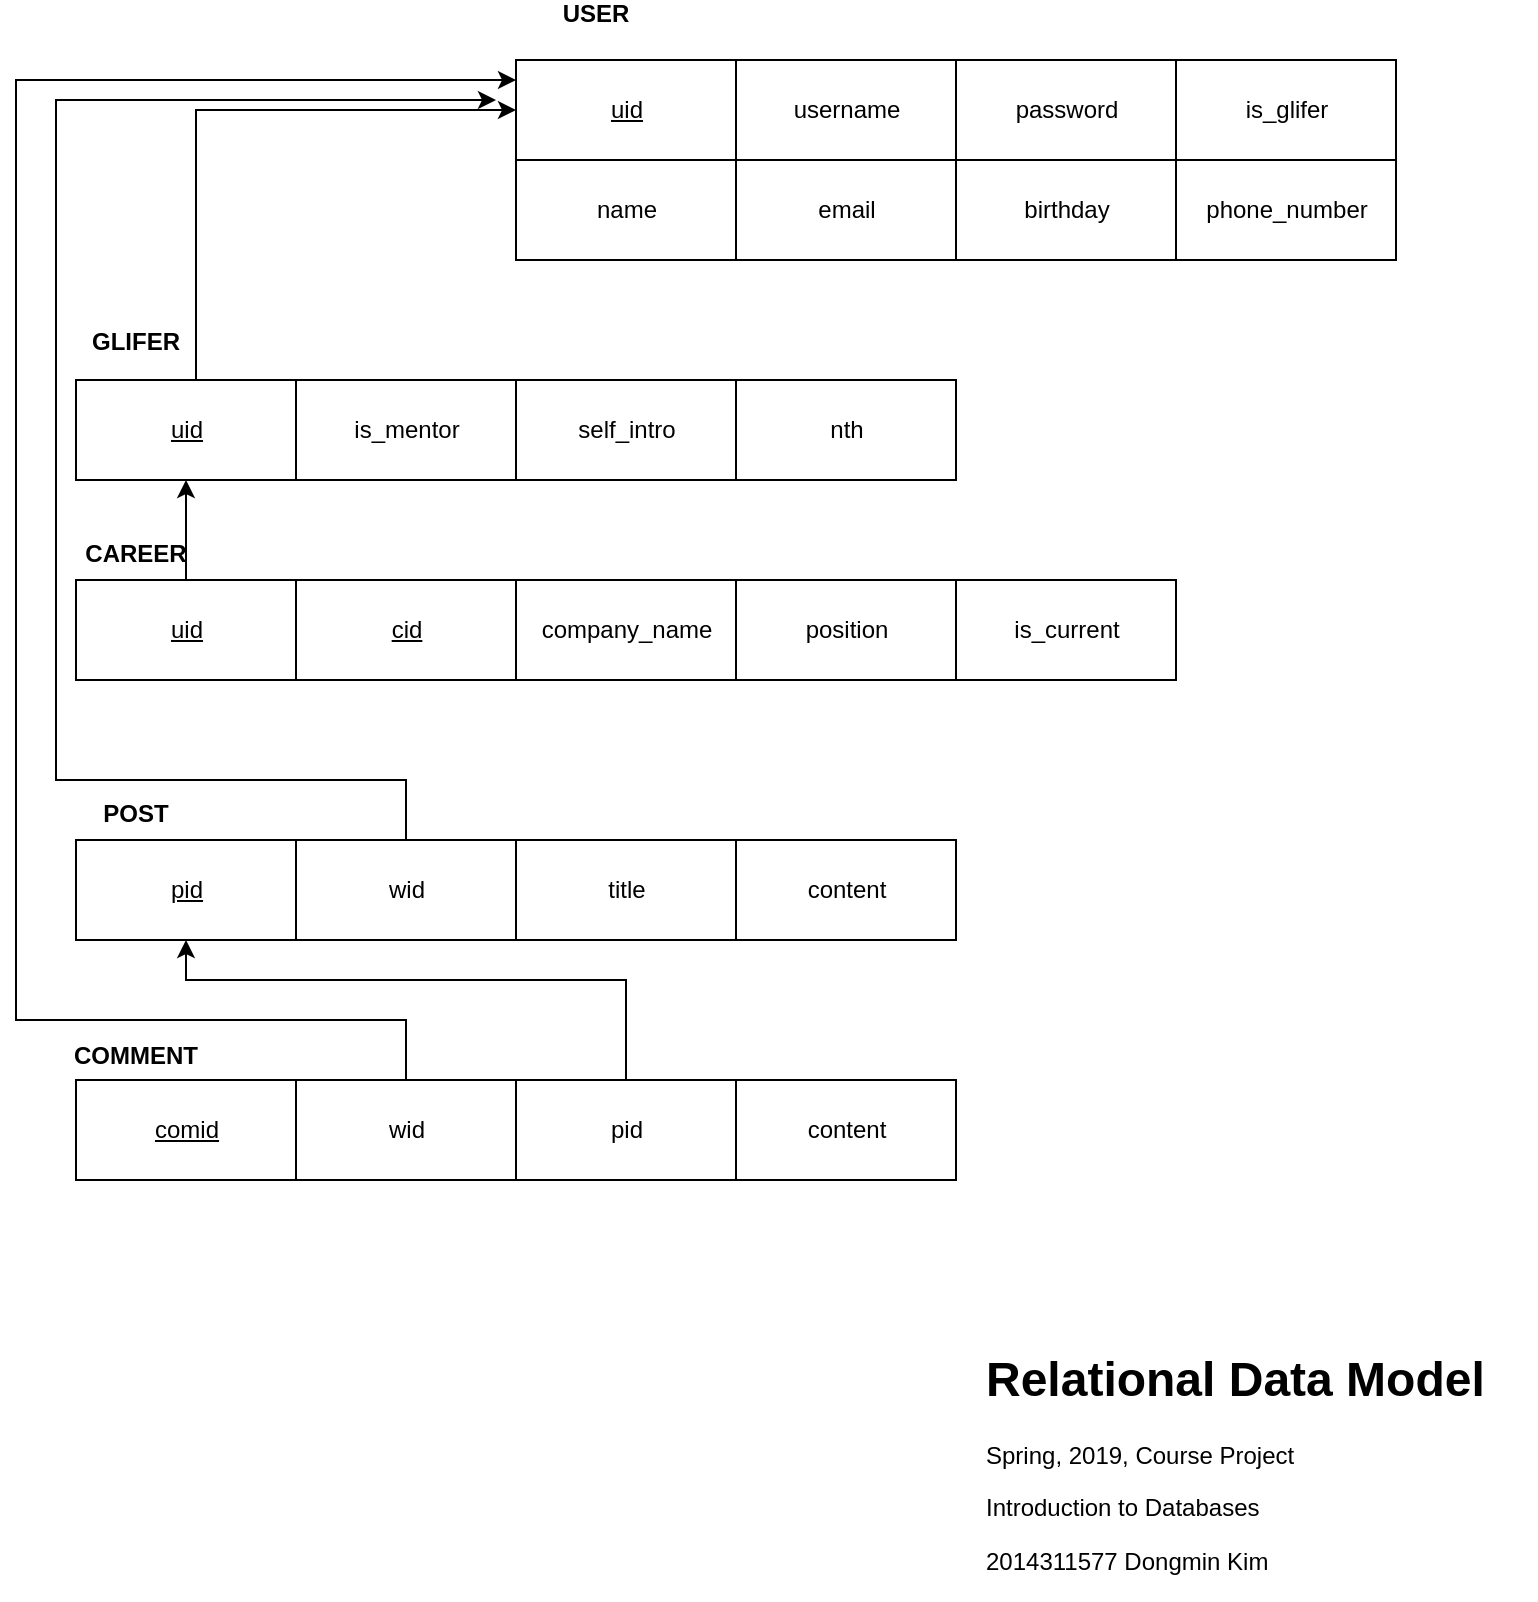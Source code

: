 <mxfile version="10.6.7" type="device"><diagram id="QeRxrQEncEOlTC4H-6NO" name="Page-1"><mxGraphModel dx="1010" dy="533" grid="1" gridSize="10" guides="1" tooltips="1" connect="1" arrows="1" fold="1" page="1" pageScale="1" pageWidth="827" pageHeight="1169" math="0" shadow="0"><root><mxCell id="0"/><mxCell id="1" parent="0"/><mxCell id="JzA5U4tDMcQJLw7-40mt-15" value="&lt;u&gt;uid&lt;/u&gt;" style="html=1;" parent="1" vertex="1"><mxGeometry x="280" y="120" width="110" height="50" as="geometry"/></mxCell><mxCell id="JzA5U4tDMcQJLw7-40mt-16" value="USER&#10;" style="text;align=center;fontStyle=1;verticalAlign=middle;spacingLeft=3;spacingRight=3;strokeColor=none;rotatable=0;points=[[0,0.5],[1,0.5]];portConstraint=eastwest;" parent="1" vertex="1"><mxGeometry x="280" y="90" width="80" height="26" as="geometry"/></mxCell><mxCell id="JzA5U4tDMcQJLw7-40mt-17" value="username" style="html=1;" parent="1" vertex="1"><mxGeometry x="390" y="120" width="110" height="50" as="geometry"/></mxCell><mxCell id="JzA5U4tDMcQJLw7-40mt-19" value="email" style="html=1;" parent="1" vertex="1"><mxGeometry x="390" y="170" width="110" height="50" as="geometry"/></mxCell><mxCell id="JzA5U4tDMcQJLw7-40mt-20" value="password" style="html=1;" parent="1" vertex="1"><mxGeometry x="500" y="120" width="110" height="50" as="geometry"/></mxCell><mxCell id="JzA5U4tDMcQJLw7-40mt-22" value="GLIFER&#10;" style="text;align=center;fontStyle=1;verticalAlign=middle;spacingLeft=3;spacingRight=3;strokeColor=none;rotatable=0;points=[[0,0.5],[1,0.5]];portConstraint=eastwest;" parent="1" vertex="1"><mxGeometry x="50" y="254" width="80" height="26" as="geometry"/></mxCell><mxCell id="XviwCqWsKKpwXN3XU9TA-11" value="" style="edgeStyle=orthogonalEdgeStyle;rounded=0;orthogonalLoop=1;jettySize=auto;html=1;entryX=0;entryY=0.5;entryDx=0;entryDy=0;" parent="1" source="JzA5U4tDMcQJLw7-40mt-23" target="JzA5U4tDMcQJLw7-40mt-15" edge="1"><mxGeometry relative="1" as="geometry"><Array as="points"><mxPoint x="120" y="145"/></Array></mxGeometry></mxCell><mxCell id="JzA5U4tDMcQJLw7-40mt-23" value="&lt;u&gt;uid&lt;/u&gt;" style="html=1;" parent="1" vertex="1"><mxGeometry x="60" y="280" width="110" height="50" as="geometry"/></mxCell><mxCell id="JzA5U4tDMcQJLw7-40mt-25" value="is_glifer" style="html=1;" parent="1" vertex="1"><mxGeometry x="610" y="120" width="110" height="50" as="geometry"/></mxCell><mxCell id="JzA5U4tDMcQJLw7-40mt-26" value="birthday" style="html=1;" parent="1" vertex="1"><mxGeometry x="500" y="170" width="110" height="50" as="geometry"/></mxCell><mxCell id="JzA5U4tDMcQJLw7-40mt-27" value="phone_number" style="html=1;" parent="1" vertex="1"><mxGeometry x="610" y="170" width="110" height="50" as="geometry"/></mxCell><mxCell id="JzA5U4tDMcQJLw7-40mt-28" value="is_mentor" style="html=1;" parent="1" vertex="1"><mxGeometry x="170" y="280" width="110" height="50" as="geometry"/></mxCell><mxCell id="JzA5U4tDMcQJLw7-40mt-29" value="self_intro" style="html=1;" parent="1" vertex="1"><mxGeometry x="280" y="280" width="110" height="50" as="geometry"/></mxCell><mxCell id="JzA5U4tDMcQJLw7-40mt-31" value="nth" style="html=1;" parent="1" vertex="1"><mxGeometry x="390" y="280" width="110" height="50" as="geometry"/></mxCell><mxCell id="JzA5U4tDMcQJLw7-40mt-70" value="&lt;h1&gt;Relational Data Model&lt;/h1&gt;&lt;p&gt;Spring, 2019, Course Project&lt;/p&gt;&lt;p&gt;Introduction to Databases&lt;/p&gt;&lt;p&gt;2014311577 Dongmin Kim&lt;/p&gt;" style="text;html=1;strokeColor=none;fillColor=none;spacing=5;spacingTop=-20;whiteSpace=wrap;overflow=hidden;rounded=0;" parent="1" vertex="1"><mxGeometry x="510" y="760" width="280" height="130" as="geometry"/></mxCell><mxCell id="XviwCqWsKKpwXN3XU9TA-1" value="name" style="html=1;" parent="1" vertex="1"><mxGeometry x="280" y="170" width="110" height="50" as="geometry"/></mxCell><mxCell id="XviwCqWsKKpwXN3XU9TA-2" value="CAREER&#10;" style="text;align=center;fontStyle=1;verticalAlign=middle;spacingLeft=3;spacingRight=3;strokeColor=none;rotatable=0;points=[[0,0.5],[1,0.5]];portConstraint=eastwest;" parent="1" vertex="1"><mxGeometry x="50" y="360" width="80" height="26" as="geometry"/></mxCell><mxCell id="XviwCqWsKKpwXN3XU9TA-14" value="" style="edgeStyle=orthogonalEdgeStyle;rounded=0;orthogonalLoop=1;jettySize=auto;html=1;" parent="1" source="XviwCqWsKKpwXN3XU9TA-3" target="JzA5U4tDMcQJLw7-40mt-23" edge="1"><mxGeometry relative="1" as="geometry"><Array as="points"><mxPoint x="115" y="390"/><mxPoint x="115" y="390"/></Array></mxGeometry></mxCell><mxCell id="XviwCqWsKKpwXN3XU9TA-3" value="&lt;u&gt;uid&lt;/u&gt;" style="html=1;" parent="1" vertex="1"><mxGeometry x="60" y="380" width="110" height="50" as="geometry"/></mxCell><mxCell id="XviwCqWsKKpwXN3XU9TA-4" value="&lt;u&gt;cid&lt;/u&gt;" style="html=1;" parent="1" vertex="1"><mxGeometry x="170" y="380" width="110" height="50" as="geometry"/></mxCell><mxCell id="XviwCqWsKKpwXN3XU9TA-6" value="company_name" style="html=1;" parent="1" vertex="1"><mxGeometry x="280" y="380" width="110" height="50" as="geometry"/></mxCell><mxCell id="XviwCqWsKKpwXN3XU9TA-8" value="position" style="html=1;" parent="1" vertex="1"><mxGeometry x="390" y="380" width="110" height="50" as="geometry"/></mxCell><mxCell id="XviwCqWsKKpwXN3XU9TA-10" value="is_current" style="html=1;" parent="1" vertex="1"><mxGeometry x="500" y="380" width="110" height="50" as="geometry"/></mxCell><mxCell id="uxTkSrGELrRmA-UxSimn-2" value="POST&#10;" style="text;align=center;fontStyle=1;verticalAlign=middle;spacingLeft=3;spacingRight=3;strokeColor=none;rotatable=0;points=[[0,0.5],[1,0.5]];portConstraint=eastwest;" vertex="1" parent="1"><mxGeometry x="50" y="490" width="80" height="26" as="geometry"/></mxCell><mxCell id="uxTkSrGELrRmA-UxSimn-3" value="&lt;u&gt;pid&lt;/u&gt;" style="html=1;" vertex="1" parent="1"><mxGeometry x="60" y="510" width="110" height="50" as="geometry"/></mxCell><mxCell id="uxTkSrGELrRmA-UxSimn-14" value="" style="edgeStyle=orthogonalEdgeStyle;rounded=0;orthogonalLoop=1;jettySize=auto;html=1;" edge="1" parent="1" source="uxTkSrGELrRmA-UxSimn-4"><mxGeometry relative="1" as="geometry"><mxPoint x="270" y="140" as="targetPoint"/><Array as="points"><mxPoint x="225" y="480"/><mxPoint x="50" y="480"/><mxPoint x="50" y="140"/></Array></mxGeometry></mxCell><mxCell id="uxTkSrGELrRmA-UxSimn-4" value="wid" style="html=1;" vertex="1" parent="1"><mxGeometry x="170" y="510" width="110" height="50" as="geometry"/></mxCell><mxCell id="uxTkSrGELrRmA-UxSimn-6" value="title" style="html=1;" vertex="1" parent="1"><mxGeometry x="280" y="510" width="110" height="50" as="geometry"/></mxCell><mxCell id="uxTkSrGELrRmA-UxSimn-7" value="content" style="html=1;" vertex="1" parent="1"><mxGeometry x="390" y="510" width="110" height="50" as="geometry"/></mxCell><mxCell id="uxTkSrGELrRmA-UxSimn-8" value="COMMENT" style="text;align=center;fontStyle=1;verticalAlign=middle;spacingLeft=3;spacingRight=3;strokeColor=none;rotatable=0;points=[[0,0.5],[1,0.5]];portConstraint=eastwest;" vertex="1" parent="1"><mxGeometry x="50" y="604" width="80" height="26" as="geometry"/></mxCell><mxCell id="uxTkSrGELrRmA-UxSimn-9" value="&lt;u&gt;comid&lt;/u&gt;" style="html=1;" vertex="1" parent="1"><mxGeometry x="60" y="630" width="110" height="50" as="geometry"/></mxCell><mxCell id="uxTkSrGELrRmA-UxSimn-17" value="" style="edgeStyle=orthogonalEdgeStyle;rounded=0;orthogonalLoop=1;jettySize=auto;html=1;" edge="1" parent="1" source="uxTkSrGELrRmA-UxSimn-10" target="uxTkSrGELrRmA-UxSimn-3"><mxGeometry relative="1" as="geometry"><Array as="points"><mxPoint x="335" y="580"/><mxPoint x="115" y="580"/></Array></mxGeometry></mxCell><mxCell id="uxTkSrGELrRmA-UxSimn-10" value="pid" style="html=1;" vertex="1" parent="1"><mxGeometry x="280" y="630" width="110" height="50" as="geometry"/></mxCell><mxCell id="uxTkSrGELrRmA-UxSimn-19" value="" style="edgeStyle=orthogonalEdgeStyle;rounded=0;orthogonalLoop=1;jettySize=auto;html=1;" edge="1" parent="1" source="uxTkSrGELrRmA-UxSimn-11" target="JzA5U4tDMcQJLw7-40mt-15"><mxGeometry relative="1" as="geometry"><mxPoint x="225" y="760" as="targetPoint"/><Array as="points"><mxPoint x="225" y="600"/><mxPoint x="30" y="600"/><mxPoint x="30" y="130"/></Array></mxGeometry></mxCell><mxCell id="uxTkSrGELrRmA-UxSimn-11" value="wid" style="html=1;" vertex="1" parent="1"><mxGeometry x="170" y="630" width="110" height="50" as="geometry"/></mxCell><mxCell id="uxTkSrGELrRmA-UxSimn-12" value="content" style="html=1;" vertex="1" parent="1"><mxGeometry x="390" y="630" width="110" height="50" as="geometry"/></mxCell></root></mxGraphModel></diagram></mxfile>